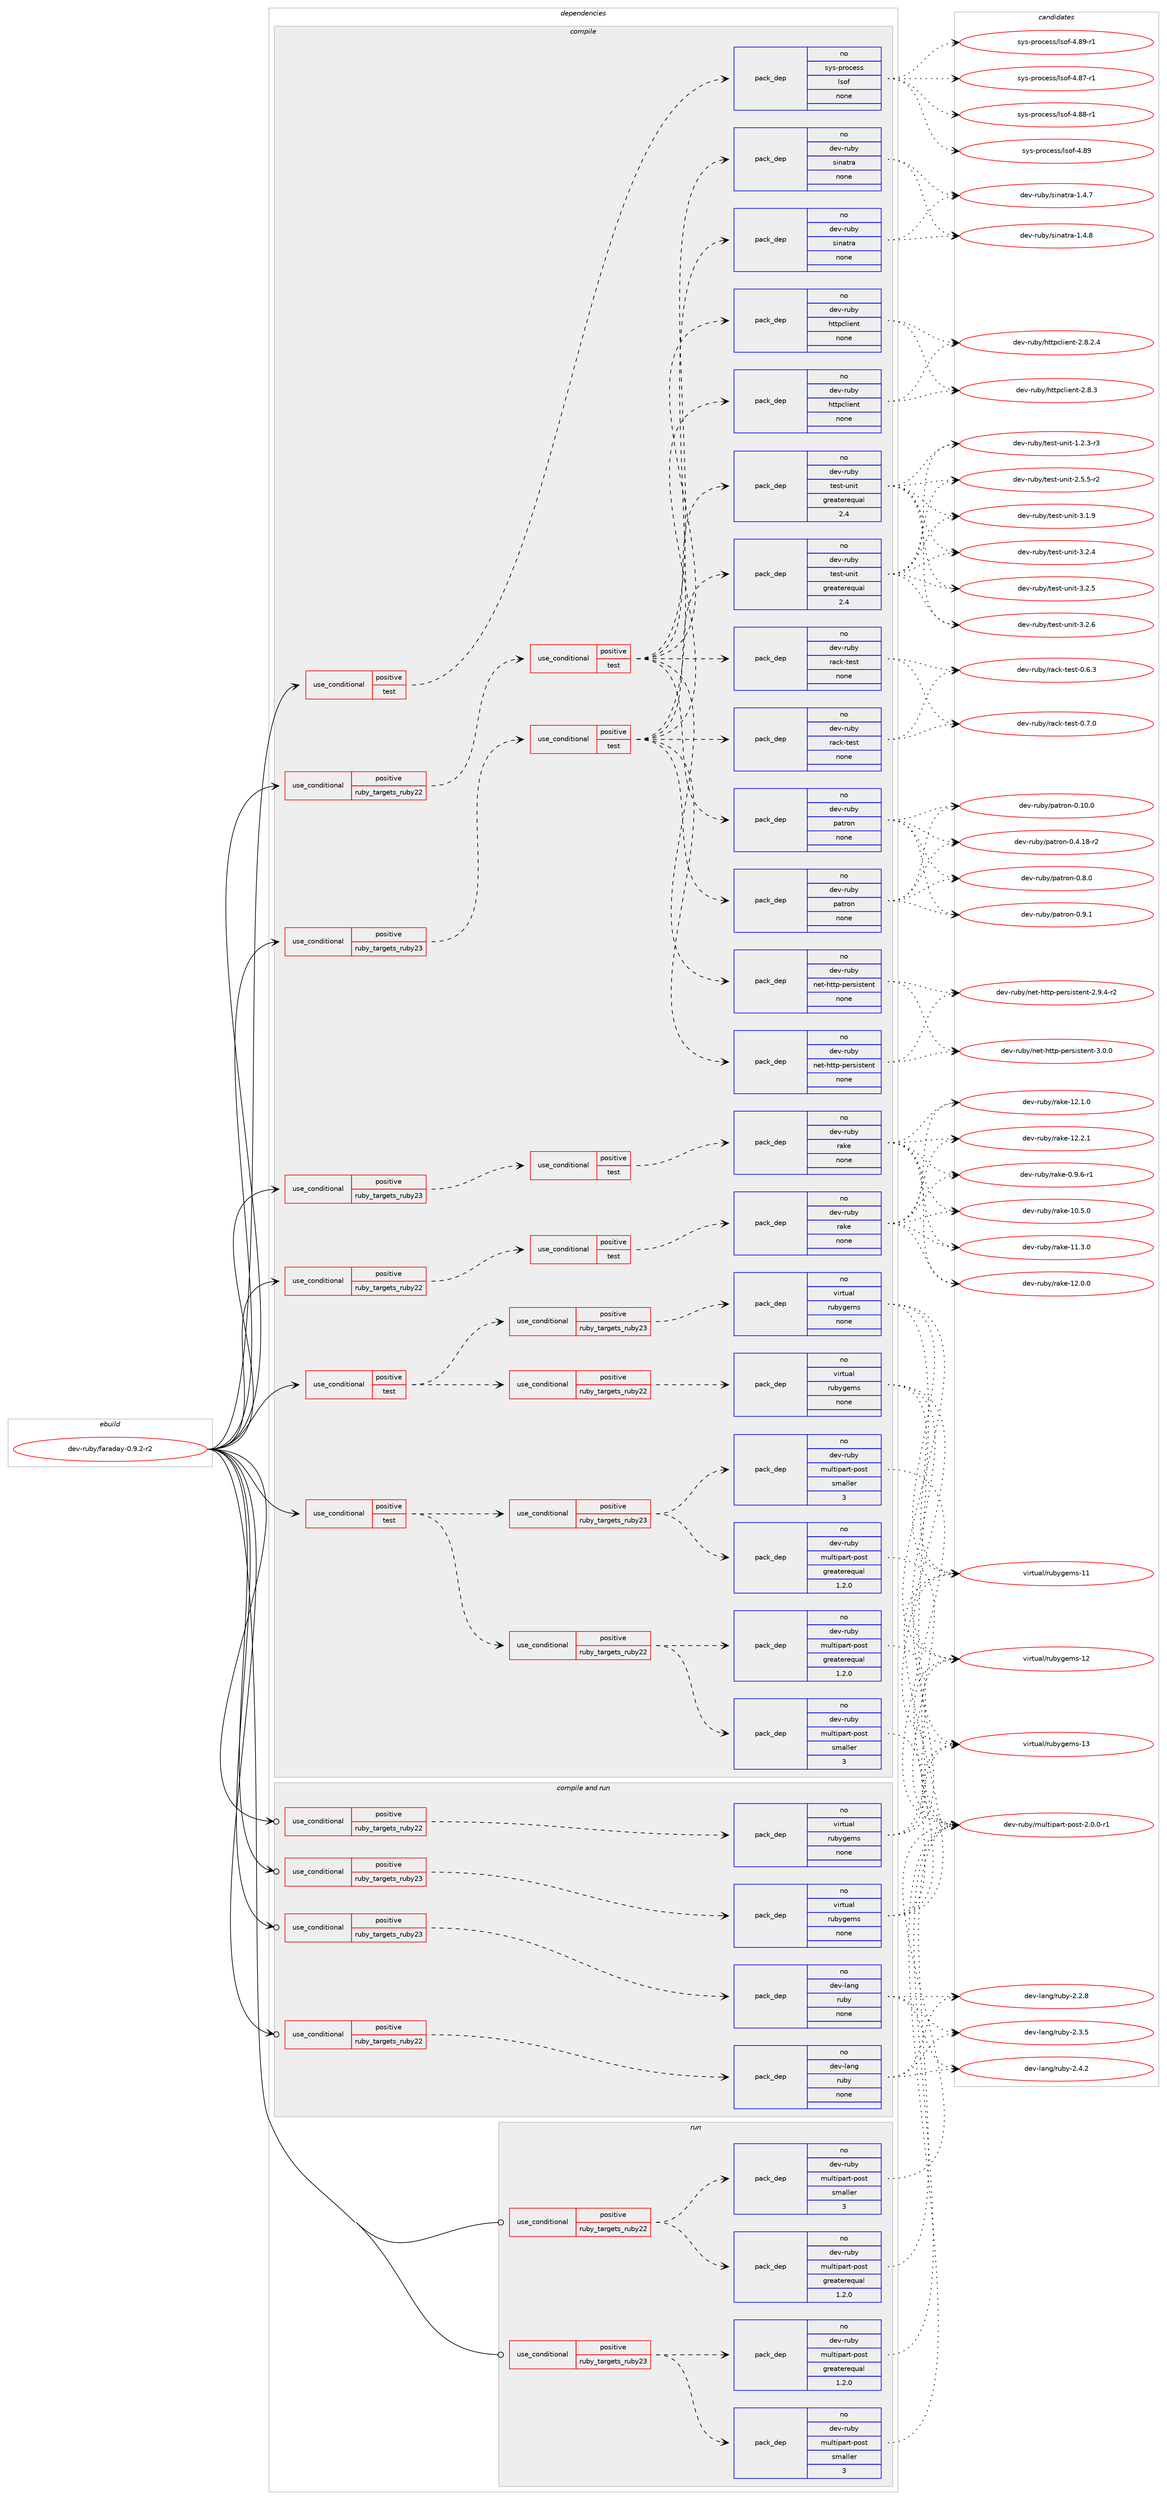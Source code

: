 digraph prolog {

# *************
# Graph options
# *************

newrank=true;
concentrate=true;
compound=true;
graph [rankdir=LR,fontname=Helvetica,fontsize=10,ranksep=1.5];#, ranksep=2.5, nodesep=0.2];
edge  [arrowhead=vee];
node  [fontname=Helvetica,fontsize=10];

# **********
# The ebuild
# **********

subgraph cluster_leftcol {
color=gray;
rank=same;
label=<<i>ebuild</i>>;
id [label="dev-ruby/faraday-0.9.2-r2", color=red, width=4, href="../dev-ruby/faraday-0.9.2-r2.svg"];
}

# ****************
# The dependencies
# ****************

subgraph cluster_midcol {
color=gray;
label=<<i>dependencies</i>>;
subgraph cluster_compile {
fillcolor="#eeeeee";
style=filled;
label=<<i>compile</i>>;
subgraph cond56776 {
dependency238145 [label=<<TABLE BORDER="0" CELLBORDER="1" CELLSPACING="0" CELLPADDING="4"><TR><TD ROWSPAN="3" CELLPADDING="10">use_conditional</TD></TR><TR><TD>positive</TD></TR><TR><TD>ruby_targets_ruby22</TD></TR></TABLE>>, shape=none, color=red];
subgraph cond56777 {
dependency238146 [label=<<TABLE BORDER="0" CELLBORDER="1" CELLSPACING="0" CELLPADDING="4"><TR><TD ROWSPAN="3" CELLPADDING="10">use_conditional</TD></TR><TR><TD>positive</TD></TR><TR><TD>test</TD></TR></TABLE>>, shape=none, color=red];
subgraph pack177292 {
dependency238147 [label=<<TABLE BORDER="0" CELLBORDER="1" CELLSPACING="0" CELLPADDING="4" WIDTH="220"><TR><TD ROWSPAN="6" CELLPADDING="30">pack_dep</TD></TR><TR><TD WIDTH="110">no</TD></TR><TR><TD>dev-ruby</TD></TR><TR><TD>rake</TD></TR><TR><TD>none</TD></TR><TR><TD></TD></TR></TABLE>>, shape=none, color=blue];
}
dependency238146:e -> dependency238147:w [weight=20,style="dashed",arrowhead="vee"];
}
dependency238145:e -> dependency238146:w [weight=20,style="dashed",arrowhead="vee"];
}
id:e -> dependency238145:w [weight=20,style="solid",arrowhead="vee"];
subgraph cond56778 {
dependency238148 [label=<<TABLE BORDER="0" CELLBORDER="1" CELLSPACING="0" CELLPADDING="4"><TR><TD ROWSPAN="3" CELLPADDING="10">use_conditional</TD></TR><TR><TD>positive</TD></TR><TR><TD>ruby_targets_ruby22</TD></TR></TABLE>>, shape=none, color=red];
subgraph cond56779 {
dependency238149 [label=<<TABLE BORDER="0" CELLBORDER="1" CELLSPACING="0" CELLPADDING="4"><TR><TD ROWSPAN="3" CELLPADDING="10">use_conditional</TD></TR><TR><TD>positive</TD></TR><TR><TD>test</TD></TR></TABLE>>, shape=none, color=red];
subgraph pack177293 {
dependency238150 [label=<<TABLE BORDER="0" CELLBORDER="1" CELLSPACING="0" CELLPADDING="4" WIDTH="220"><TR><TD ROWSPAN="6" CELLPADDING="30">pack_dep</TD></TR><TR><TD WIDTH="110">no</TD></TR><TR><TD>dev-ruby</TD></TR><TR><TD>test-unit</TD></TR><TR><TD>greaterequal</TD></TR><TR><TD>2.4</TD></TR></TABLE>>, shape=none, color=blue];
}
dependency238149:e -> dependency238150:w [weight=20,style="dashed",arrowhead="vee"];
subgraph pack177294 {
dependency238151 [label=<<TABLE BORDER="0" CELLBORDER="1" CELLSPACING="0" CELLPADDING="4" WIDTH="220"><TR><TD ROWSPAN="6" CELLPADDING="30">pack_dep</TD></TR><TR><TD WIDTH="110">no</TD></TR><TR><TD>dev-ruby</TD></TR><TR><TD>httpclient</TD></TR><TR><TD>none</TD></TR><TR><TD></TD></TR></TABLE>>, shape=none, color=blue];
}
dependency238149:e -> dependency238151:w [weight=20,style="dashed",arrowhead="vee"];
subgraph pack177295 {
dependency238152 [label=<<TABLE BORDER="0" CELLBORDER="1" CELLSPACING="0" CELLPADDING="4" WIDTH="220"><TR><TD ROWSPAN="6" CELLPADDING="30">pack_dep</TD></TR><TR><TD WIDTH="110">no</TD></TR><TR><TD>dev-ruby</TD></TR><TR><TD>rack-test</TD></TR><TR><TD>none</TD></TR><TR><TD></TD></TR></TABLE>>, shape=none, color=blue];
}
dependency238149:e -> dependency238152:w [weight=20,style="dashed",arrowhead="vee"];
subgraph pack177296 {
dependency238153 [label=<<TABLE BORDER="0" CELLBORDER="1" CELLSPACING="0" CELLPADDING="4" WIDTH="220"><TR><TD ROWSPAN="6" CELLPADDING="30">pack_dep</TD></TR><TR><TD WIDTH="110">no</TD></TR><TR><TD>dev-ruby</TD></TR><TR><TD>sinatra</TD></TR><TR><TD>none</TD></TR><TR><TD></TD></TR></TABLE>>, shape=none, color=blue];
}
dependency238149:e -> dependency238153:w [weight=20,style="dashed",arrowhead="vee"];
subgraph pack177297 {
dependency238154 [label=<<TABLE BORDER="0" CELLBORDER="1" CELLSPACING="0" CELLPADDING="4" WIDTH="220"><TR><TD ROWSPAN="6" CELLPADDING="30">pack_dep</TD></TR><TR><TD WIDTH="110">no</TD></TR><TR><TD>dev-ruby</TD></TR><TR><TD>net-http-persistent</TD></TR><TR><TD>none</TD></TR><TR><TD></TD></TR></TABLE>>, shape=none, color=blue];
}
dependency238149:e -> dependency238154:w [weight=20,style="dashed",arrowhead="vee"];
subgraph pack177298 {
dependency238155 [label=<<TABLE BORDER="0" CELLBORDER="1" CELLSPACING="0" CELLPADDING="4" WIDTH="220"><TR><TD ROWSPAN="6" CELLPADDING="30">pack_dep</TD></TR><TR><TD WIDTH="110">no</TD></TR><TR><TD>dev-ruby</TD></TR><TR><TD>patron</TD></TR><TR><TD>none</TD></TR><TR><TD></TD></TR></TABLE>>, shape=none, color=blue];
}
dependency238149:e -> dependency238155:w [weight=20,style="dashed",arrowhead="vee"];
}
dependency238148:e -> dependency238149:w [weight=20,style="dashed",arrowhead="vee"];
}
id:e -> dependency238148:w [weight=20,style="solid",arrowhead="vee"];
subgraph cond56780 {
dependency238156 [label=<<TABLE BORDER="0" CELLBORDER="1" CELLSPACING="0" CELLPADDING="4"><TR><TD ROWSPAN="3" CELLPADDING="10">use_conditional</TD></TR><TR><TD>positive</TD></TR><TR><TD>ruby_targets_ruby23</TD></TR></TABLE>>, shape=none, color=red];
subgraph cond56781 {
dependency238157 [label=<<TABLE BORDER="0" CELLBORDER="1" CELLSPACING="0" CELLPADDING="4"><TR><TD ROWSPAN="3" CELLPADDING="10">use_conditional</TD></TR><TR><TD>positive</TD></TR><TR><TD>test</TD></TR></TABLE>>, shape=none, color=red];
subgraph pack177299 {
dependency238158 [label=<<TABLE BORDER="0" CELLBORDER="1" CELLSPACING="0" CELLPADDING="4" WIDTH="220"><TR><TD ROWSPAN="6" CELLPADDING="30">pack_dep</TD></TR><TR><TD WIDTH="110">no</TD></TR><TR><TD>dev-ruby</TD></TR><TR><TD>rake</TD></TR><TR><TD>none</TD></TR><TR><TD></TD></TR></TABLE>>, shape=none, color=blue];
}
dependency238157:e -> dependency238158:w [weight=20,style="dashed",arrowhead="vee"];
}
dependency238156:e -> dependency238157:w [weight=20,style="dashed",arrowhead="vee"];
}
id:e -> dependency238156:w [weight=20,style="solid",arrowhead="vee"];
subgraph cond56782 {
dependency238159 [label=<<TABLE BORDER="0" CELLBORDER="1" CELLSPACING="0" CELLPADDING="4"><TR><TD ROWSPAN="3" CELLPADDING="10">use_conditional</TD></TR><TR><TD>positive</TD></TR><TR><TD>ruby_targets_ruby23</TD></TR></TABLE>>, shape=none, color=red];
subgraph cond56783 {
dependency238160 [label=<<TABLE BORDER="0" CELLBORDER="1" CELLSPACING="0" CELLPADDING="4"><TR><TD ROWSPAN="3" CELLPADDING="10">use_conditional</TD></TR><TR><TD>positive</TD></TR><TR><TD>test</TD></TR></TABLE>>, shape=none, color=red];
subgraph pack177300 {
dependency238161 [label=<<TABLE BORDER="0" CELLBORDER="1" CELLSPACING="0" CELLPADDING="4" WIDTH="220"><TR><TD ROWSPAN="6" CELLPADDING="30">pack_dep</TD></TR><TR><TD WIDTH="110">no</TD></TR><TR><TD>dev-ruby</TD></TR><TR><TD>test-unit</TD></TR><TR><TD>greaterequal</TD></TR><TR><TD>2.4</TD></TR></TABLE>>, shape=none, color=blue];
}
dependency238160:e -> dependency238161:w [weight=20,style="dashed",arrowhead="vee"];
subgraph pack177301 {
dependency238162 [label=<<TABLE BORDER="0" CELLBORDER="1" CELLSPACING="0" CELLPADDING="4" WIDTH="220"><TR><TD ROWSPAN="6" CELLPADDING="30">pack_dep</TD></TR><TR><TD WIDTH="110">no</TD></TR><TR><TD>dev-ruby</TD></TR><TR><TD>httpclient</TD></TR><TR><TD>none</TD></TR><TR><TD></TD></TR></TABLE>>, shape=none, color=blue];
}
dependency238160:e -> dependency238162:w [weight=20,style="dashed",arrowhead="vee"];
subgraph pack177302 {
dependency238163 [label=<<TABLE BORDER="0" CELLBORDER="1" CELLSPACING="0" CELLPADDING="4" WIDTH="220"><TR><TD ROWSPAN="6" CELLPADDING="30">pack_dep</TD></TR><TR><TD WIDTH="110">no</TD></TR><TR><TD>dev-ruby</TD></TR><TR><TD>rack-test</TD></TR><TR><TD>none</TD></TR><TR><TD></TD></TR></TABLE>>, shape=none, color=blue];
}
dependency238160:e -> dependency238163:w [weight=20,style="dashed",arrowhead="vee"];
subgraph pack177303 {
dependency238164 [label=<<TABLE BORDER="0" CELLBORDER="1" CELLSPACING="0" CELLPADDING="4" WIDTH="220"><TR><TD ROWSPAN="6" CELLPADDING="30">pack_dep</TD></TR><TR><TD WIDTH="110">no</TD></TR><TR><TD>dev-ruby</TD></TR><TR><TD>sinatra</TD></TR><TR><TD>none</TD></TR><TR><TD></TD></TR></TABLE>>, shape=none, color=blue];
}
dependency238160:e -> dependency238164:w [weight=20,style="dashed",arrowhead="vee"];
subgraph pack177304 {
dependency238165 [label=<<TABLE BORDER="0" CELLBORDER="1" CELLSPACING="0" CELLPADDING="4" WIDTH="220"><TR><TD ROWSPAN="6" CELLPADDING="30">pack_dep</TD></TR><TR><TD WIDTH="110">no</TD></TR><TR><TD>dev-ruby</TD></TR><TR><TD>net-http-persistent</TD></TR><TR><TD>none</TD></TR><TR><TD></TD></TR></TABLE>>, shape=none, color=blue];
}
dependency238160:e -> dependency238165:w [weight=20,style="dashed",arrowhead="vee"];
subgraph pack177305 {
dependency238166 [label=<<TABLE BORDER="0" CELLBORDER="1" CELLSPACING="0" CELLPADDING="4" WIDTH="220"><TR><TD ROWSPAN="6" CELLPADDING="30">pack_dep</TD></TR><TR><TD WIDTH="110">no</TD></TR><TR><TD>dev-ruby</TD></TR><TR><TD>patron</TD></TR><TR><TD>none</TD></TR><TR><TD></TD></TR></TABLE>>, shape=none, color=blue];
}
dependency238160:e -> dependency238166:w [weight=20,style="dashed",arrowhead="vee"];
}
dependency238159:e -> dependency238160:w [weight=20,style="dashed",arrowhead="vee"];
}
id:e -> dependency238159:w [weight=20,style="solid",arrowhead="vee"];
subgraph cond56784 {
dependency238167 [label=<<TABLE BORDER="0" CELLBORDER="1" CELLSPACING="0" CELLPADDING="4"><TR><TD ROWSPAN="3" CELLPADDING="10">use_conditional</TD></TR><TR><TD>positive</TD></TR><TR><TD>test</TD></TR></TABLE>>, shape=none, color=red];
subgraph cond56785 {
dependency238168 [label=<<TABLE BORDER="0" CELLBORDER="1" CELLSPACING="0" CELLPADDING="4"><TR><TD ROWSPAN="3" CELLPADDING="10">use_conditional</TD></TR><TR><TD>positive</TD></TR><TR><TD>ruby_targets_ruby22</TD></TR></TABLE>>, shape=none, color=red];
subgraph pack177306 {
dependency238169 [label=<<TABLE BORDER="0" CELLBORDER="1" CELLSPACING="0" CELLPADDING="4" WIDTH="220"><TR><TD ROWSPAN="6" CELLPADDING="30">pack_dep</TD></TR><TR><TD WIDTH="110">no</TD></TR><TR><TD>dev-ruby</TD></TR><TR><TD>multipart-post</TD></TR><TR><TD>greaterequal</TD></TR><TR><TD>1.2.0</TD></TR></TABLE>>, shape=none, color=blue];
}
dependency238168:e -> dependency238169:w [weight=20,style="dashed",arrowhead="vee"];
subgraph pack177307 {
dependency238170 [label=<<TABLE BORDER="0" CELLBORDER="1" CELLSPACING="0" CELLPADDING="4" WIDTH="220"><TR><TD ROWSPAN="6" CELLPADDING="30">pack_dep</TD></TR><TR><TD WIDTH="110">no</TD></TR><TR><TD>dev-ruby</TD></TR><TR><TD>multipart-post</TD></TR><TR><TD>smaller</TD></TR><TR><TD>3</TD></TR></TABLE>>, shape=none, color=blue];
}
dependency238168:e -> dependency238170:w [weight=20,style="dashed",arrowhead="vee"];
}
dependency238167:e -> dependency238168:w [weight=20,style="dashed",arrowhead="vee"];
subgraph cond56786 {
dependency238171 [label=<<TABLE BORDER="0" CELLBORDER="1" CELLSPACING="0" CELLPADDING="4"><TR><TD ROWSPAN="3" CELLPADDING="10">use_conditional</TD></TR><TR><TD>positive</TD></TR><TR><TD>ruby_targets_ruby23</TD></TR></TABLE>>, shape=none, color=red];
subgraph pack177308 {
dependency238172 [label=<<TABLE BORDER="0" CELLBORDER="1" CELLSPACING="0" CELLPADDING="4" WIDTH="220"><TR><TD ROWSPAN="6" CELLPADDING="30">pack_dep</TD></TR><TR><TD WIDTH="110">no</TD></TR><TR><TD>dev-ruby</TD></TR><TR><TD>multipart-post</TD></TR><TR><TD>greaterequal</TD></TR><TR><TD>1.2.0</TD></TR></TABLE>>, shape=none, color=blue];
}
dependency238171:e -> dependency238172:w [weight=20,style="dashed",arrowhead="vee"];
subgraph pack177309 {
dependency238173 [label=<<TABLE BORDER="0" CELLBORDER="1" CELLSPACING="0" CELLPADDING="4" WIDTH="220"><TR><TD ROWSPAN="6" CELLPADDING="30">pack_dep</TD></TR><TR><TD WIDTH="110">no</TD></TR><TR><TD>dev-ruby</TD></TR><TR><TD>multipart-post</TD></TR><TR><TD>smaller</TD></TR><TR><TD>3</TD></TR></TABLE>>, shape=none, color=blue];
}
dependency238171:e -> dependency238173:w [weight=20,style="dashed",arrowhead="vee"];
}
dependency238167:e -> dependency238171:w [weight=20,style="dashed",arrowhead="vee"];
}
id:e -> dependency238167:w [weight=20,style="solid",arrowhead="vee"];
subgraph cond56787 {
dependency238174 [label=<<TABLE BORDER="0" CELLBORDER="1" CELLSPACING="0" CELLPADDING="4"><TR><TD ROWSPAN="3" CELLPADDING="10">use_conditional</TD></TR><TR><TD>positive</TD></TR><TR><TD>test</TD></TR></TABLE>>, shape=none, color=red];
subgraph cond56788 {
dependency238175 [label=<<TABLE BORDER="0" CELLBORDER="1" CELLSPACING="0" CELLPADDING="4"><TR><TD ROWSPAN="3" CELLPADDING="10">use_conditional</TD></TR><TR><TD>positive</TD></TR><TR><TD>ruby_targets_ruby22</TD></TR></TABLE>>, shape=none, color=red];
subgraph pack177310 {
dependency238176 [label=<<TABLE BORDER="0" CELLBORDER="1" CELLSPACING="0" CELLPADDING="4" WIDTH="220"><TR><TD ROWSPAN="6" CELLPADDING="30">pack_dep</TD></TR><TR><TD WIDTH="110">no</TD></TR><TR><TD>virtual</TD></TR><TR><TD>rubygems</TD></TR><TR><TD>none</TD></TR><TR><TD></TD></TR></TABLE>>, shape=none, color=blue];
}
dependency238175:e -> dependency238176:w [weight=20,style="dashed",arrowhead="vee"];
}
dependency238174:e -> dependency238175:w [weight=20,style="dashed",arrowhead="vee"];
subgraph cond56789 {
dependency238177 [label=<<TABLE BORDER="0" CELLBORDER="1" CELLSPACING="0" CELLPADDING="4"><TR><TD ROWSPAN="3" CELLPADDING="10">use_conditional</TD></TR><TR><TD>positive</TD></TR><TR><TD>ruby_targets_ruby23</TD></TR></TABLE>>, shape=none, color=red];
subgraph pack177311 {
dependency238178 [label=<<TABLE BORDER="0" CELLBORDER="1" CELLSPACING="0" CELLPADDING="4" WIDTH="220"><TR><TD ROWSPAN="6" CELLPADDING="30">pack_dep</TD></TR><TR><TD WIDTH="110">no</TD></TR><TR><TD>virtual</TD></TR><TR><TD>rubygems</TD></TR><TR><TD>none</TD></TR><TR><TD></TD></TR></TABLE>>, shape=none, color=blue];
}
dependency238177:e -> dependency238178:w [weight=20,style="dashed",arrowhead="vee"];
}
dependency238174:e -> dependency238177:w [weight=20,style="dashed",arrowhead="vee"];
}
id:e -> dependency238174:w [weight=20,style="solid",arrowhead="vee"];
subgraph cond56790 {
dependency238179 [label=<<TABLE BORDER="0" CELLBORDER="1" CELLSPACING="0" CELLPADDING="4"><TR><TD ROWSPAN="3" CELLPADDING="10">use_conditional</TD></TR><TR><TD>positive</TD></TR><TR><TD>test</TD></TR></TABLE>>, shape=none, color=red];
subgraph pack177312 {
dependency238180 [label=<<TABLE BORDER="0" CELLBORDER="1" CELLSPACING="0" CELLPADDING="4" WIDTH="220"><TR><TD ROWSPAN="6" CELLPADDING="30">pack_dep</TD></TR><TR><TD WIDTH="110">no</TD></TR><TR><TD>sys-process</TD></TR><TR><TD>lsof</TD></TR><TR><TD>none</TD></TR><TR><TD></TD></TR></TABLE>>, shape=none, color=blue];
}
dependency238179:e -> dependency238180:w [weight=20,style="dashed",arrowhead="vee"];
}
id:e -> dependency238179:w [weight=20,style="solid",arrowhead="vee"];
}
subgraph cluster_compileandrun {
fillcolor="#eeeeee";
style=filled;
label=<<i>compile and run</i>>;
subgraph cond56791 {
dependency238181 [label=<<TABLE BORDER="0" CELLBORDER="1" CELLSPACING="0" CELLPADDING="4"><TR><TD ROWSPAN="3" CELLPADDING="10">use_conditional</TD></TR><TR><TD>positive</TD></TR><TR><TD>ruby_targets_ruby22</TD></TR></TABLE>>, shape=none, color=red];
subgraph pack177313 {
dependency238182 [label=<<TABLE BORDER="0" CELLBORDER="1" CELLSPACING="0" CELLPADDING="4" WIDTH="220"><TR><TD ROWSPAN="6" CELLPADDING="30">pack_dep</TD></TR><TR><TD WIDTH="110">no</TD></TR><TR><TD>dev-lang</TD></TR><TR><TD>ruby</TD></TR><TR><TD>none</TD></TR><TR><TD></TD></TR></TABLE>>, shape=none, color=blue];
}
dependency238181:e -> dependency238182:w [weight=20,style="dashed",arrowhead="vee"];
}
id:e -> dependency238181:w [weight=20,style="solid",arrowhead="odotvee"];
subgraph cond56792 {
dependency238183 [label=<<TABLE BORDER="0" CELLBORDER="1" CELLSPACING="0" CELLPADDING="4"><TR><TD ROWSPAN="3" CELLPADDING="10">use_conditional</TD></TR><TR><TD>positive</TD></TR><TR><TD>ruby_targets_ruby22</TD></TR></TABLE>>, shape=none, color=red];
subgraph pack177314 {
dependency238184 [label=<<TABLE BORDER="0" CELLBORDER="1" CELLSPACING="0" CELLPADDING="4" WIDTH="220"><TR><TD ROWSPAN="6" CELLPADDING="30">pack_dep</TD></TR><TR><TD WIDTH="110">no</TD></TR><TR><TD>virtual</TD></TR><TR><TD>rubygems</TD></TR><TR><TD>none</TD></TR><TR><TD></TD></TR></TABLE>>, shape=none, color=blue];
}
dependency238183:e -> dependency238184:w [weight=20,style="dashed",arrowhead="vee"];
}
id:e -> dependency238183:w [weight=20,style="solid",arrowhead="odotvee"];
subgraph cond56793 {
dependency238185 [label=<<TABLE BORDER="0" CELLBORDER="1" CELLSPACING="0" CELLPADDING="4"><TR><TD ROWSPAN="3" CELLPADDING="10">use_conditional</TD></TR><TR><TD>positive</TD></TR><TR><TD>ruby_targets_ruby23</TD></TR></TABLE>>, shape=none, color=red];
subgraph pack177315 {
dependency238186 [label=<<TABLE BORDER="0" CELLBORDER="1" CELLSPACING="0" CELLPADDING="4" WIDTH="220"><TR><TD ROWSPAN="6" CELLPADDING="30">pack_dep</TD></TR><TR><TD WIDTH="110">no</TD></TR><TR><TD>dev-lang</TD></TR><TR><TD>ruby</TD></TR><TR><TD>none</TD></TR><TR><TD></TD></TR></TABLE>>, shape=none, color=blue];
}
dependency238185:e -> dependency238186:w [weight=20,style="dashed",arrowhead="vee"];
}
id:e -> dependency238185:w [weight=20,style="solid",arrowhead="odotvee"];
subgraph cond56794 {
dependency238187 [label=<<TABLE BORDER="0" CELLBORDER="1" CELLSPACING="0" CELLPADDING="4"><TR><TD ROWSPAN="3" CELLPADDING="10">use_conditional</TD></TR><TR><TD>positive</TD></TR><TR><TD>ruby_targets_ruby23</TD></TR></TABLE>>, shape=none, color=red];
subgraph pack177316 {
dependency238188 [label=<<TABLE BORDER="0" CELLBORDER="1" CELLSPACING="0" CELLPADDING="4" WIDTH="220"><TR><TD ROWSPAN="6" CELLPADDING="30">pack_dep</TD></TR><TR><TD WIDTH="110">no</TD></TR><TR><TD>virtual</TD></TR><TR><TD>rubygems</TD></TR><TR><TD>none</TD></TR><TR><TD></TD></TR></TABLE>>, shape=none, color=blue];
}
dependency238187:e -> dependency238188:w [weight=20,style="dashed",arrowhead="vee"];
}
id:e -> dependency238187:w [weight=20,style="solid",arrowhead="odotvee"];
}
subgraph cluster_run {
fillcolor="#eeeeee";
style=filled;
label=<<i>run</i>>;
subgraph cond56795 {
dependency238189 [label=<<TABLE BORDER="0" CELLBORDER="1" CELLSPACING="0" CELLPADDING="4"><TR><TD ROWSPAN="3" CELLPADDING="10">use_conditional</TD></TR><TR><TD>positive</TD></TR><TR><TD>ruby_targets_ruby22</TD></TR></TABLE>>, shape=none, color=red];
subgraph pack177317 {
dependency238190 [label=<<TABLE BORDER="0" CELLBORDER="1" CELLSPACING="0" CELLPADDING="4" WIDTH="220"><TR><TD ROWSPAN="6" CELLPADDING="30">pack_dep</TD></TR><TR><TD WIDTH="110">no</TD></TR><TR><TD>dev-ruby</TD></TR><TR><TD>multipart-post</TD></TR><TR><TD>greaterequal</TD></TR><TR><TD>1.2.0</TD></TR></TABLE>>, shape=none, color=blue];
}
dependency238189:e -> dependency238190:w [weight=20,style="dashed",arrowhead="vee"];
subgraph pack177318 {
dependency238191 [label=<<TABLE BORDER="0" CELLBORDER="1" CELLSPACING="0" CELLPADDING="4" WIDTH="220"><TR><TD ROWSPAN="6" CELLPADDING="30">pack_dep</TD></TR><TR><TD WIDTH="110">no</TD></TR><TR><TD>dev-ruby</TD></TR><TR><TD>multipart-post</TD></TR><TR><TD>smaller</TD></TR><TR><TD>3</TD></TR></TABLE>>, shape=none, color=blue];
}
dependency238189:e -> dependency238191:w [weight=20,style="dashed",arrowhead="vee"];
}
id:e -> dependency238189:w [weight=20,style="solid",arrowhead="odot"];
subgraph cond56796 {
dependency238192 [label=<<TABLE BORDER="0" CELLBORDER="1" CELLSPACING="0" CELLPADDING="4"><TR><TD ROWSPAN="3" CELLPADDING="10">use_conditional</TD></TR><TR><TD>positive</TD></TR><TR><TD>ruby_targets_ruby23</TD></TR></TABLE>>, shape=none, color=red];
subgraph pack177319 {
dependency238193 [label=<<TABLE BORDER="0" CELLBORDER="1" CELLSPACING="0" CELLPADDING="4" WIDTH="220"><TR><TD ROWSPAN="6" CELLPADDING="30">pack_dep</TD></TR><TR><TD WIDTH="110">no</TD></TR><TR><TD>dev-ruby</TD></TR><TR><TD>multipart-post</TD></TR><TR><TD>greaterequal</TD></TR><TR><TD>1.2.0</TD></TR></TABLE>>, shape=none, color=blue];
}
dependency238192:e -> dependency238193:w [weight=20,style="dashed",arrowhead="vee"];
subgraph pack177320 {
dependency238194 [label=<<TABLE BORDER="0" CELLBORDER="1" CELLSPACING="0" CELLPADDING="4" WIDTH="220"><TR><TD ROWSPAN="6" CELLPADDING="30">pack_dep</TD></TR><TR><TD WIDTH="110">no</TD></TR><TR><TD>dev-ruby</TD></TR><TR><TD>multipart-post</TD></TR><TR><TD>smaller</TD></TR><TR><TD>3</TD></TR></TABLE>>, shape=none, color=blue];
}
dependency238192:e -> dependency238194:w [weight=20,style="dashed",arrowhead="vee"];
}
id:e -> dependency238192:w [weight=20,style="solid",arrowhead="odot"];
}
}

# **************
# The candidates
# **************

subgraph cluster_choices {
rank=same;
color=gray;
label=<<i>candidates</i>>;

subgraph choice177292 {
color=black;
nodesep=1;
choice100101118451141179812147114971071014548465746544511449 [label="dev-ruby/rake-0.9.6-r1", color=red, width=4,href="../dev-ruby/rake-0.9.6-r1.svg"];
choice1001011184511411798121471149710710145494846534648 [label="dev-ruby/rake-10.5.0", color=red, width=4,href="../dev-ruby/rake-10.5.0.svg"];
choice1001011184511411798121471149710710145494946514648 [label="dev-ruby/rake-11.3.0", color=red, width=4,href="../dev-ruby/rake-11.3.0.svg"];
choice1001011184511411798121471149710710145495046484648 [label="dev-ruby/rake-12.0.0", color=red, width=4,href="../dev-ruby/rake-12.0.0.svg"];
choice1001011184511411798121471149710710145495046494648 [label="dev-ruby/rake-12.1.0", color=red, width=4,href="../dev-ruby/rake-12.1.0.svg"];
choice1001011184511411798121471149710710145495046504649 [label="dev-ruby/rake-12.2.1", color=red, width=4,href="../dev-ruby/rake-12.2.1.svg"];
dependency238147:e -> choice100101118451141179812147114971071014548465746544511449:w [style=dotted,weight="100"];
dependency238147:e -> choice1001011184511411798121471149710710145494846534648:w [style=dotted,weight="100"];
dependency238147:e -> choice1001011184511411798121471149710710145494946514648:w [style=dotted,weight="100"];
dependency238147:e -> choice1001011184511411798121471149710710145495046484648:w [style=dotted,weight="100"];
dependency238147:e -> choice1001011184511411798121471149710710145495046494648:w [style=dotted,weight="100"];
dependency238147:e -> choice1001011184511411798121471149710710145495046504649:w [style=dotted,weight="100"];
}
subgraph choice177293 {
color=black;
nodesep=1;
choice100101118451141179812147116101115116451171101051164549465046514511451 [label="dev-ruby/test-unit-1.2.3-r3", color=red, width=4,href="../dev-ruby/test-unit-1.2.3-r3.svg"];
choice100101118451141179812147116101115116451171101051164550465346534511450 [label="dev-ruby/test-unit-2.5.5-r2", color=red, width=4,href="../dev-ruby/test-unit-2.5.5-r2.svg"];
choice10010111845114117981214711610111511645117110105116455146494657 [label="dev-ruby/test-unit-3.1.9", color=red, width=4,href="../dev-ruby/test-unit-3.1.9.svg"];
choice10010111845114117981214711610111511645117110105116455146504652 [label="dev-ruby/test-unit-3.2.4", color=red, width=4,href="../dev-ruby/test-unit-3.2.4.svg"];
choice10010111845114117981214711610111511645117110105116455146504653 [label="dev-ruby/test-unit-3.2.5", color=red, width=4,href="../dev-ruby/test-unit-3.2.5.svg"];
choice10010111845114117981214711610111511645117110105116455146504654 [label="dev-ruby/test-unit-3.2.6", color=red, width=4,href="../dev-ruby/test-unit-3.2.6.svg"];
dependency238150:e -> choice100101118451141179812147116101115116451171101051164549465046514511451:w [style=dotted,weight="100"];
dependency238150:e -> choice100101118451141179812147116101115116451171101051164550465346534511450:w [style=dotted,weight="100"];
dependency238150:e -> choice10010111845114117981214711610111511645117110105116455146494657:w [style=dotted,weight="100"];
dependency238150:e -> choice10010111845114117981214711610111511645117110105116455146504652:w [style=dotted,weight="100"];
dependency238150:e -> choice10010111845114117981214711610111511645117110105116455146504653:w [style=dotted,weight="100"];
dependency238150:e -> choice10010111845114117981214711610111511645117110105116455146504654:w [style=dotted,weight="100"];
}
subgraph choice177294 {
color=black;
nodesep=1;
choice100101118451141179812147104116116112991081051011101164550465646504652 [label="dev-ruby/httpclient-2.8.2.4", color=red, width=4,href="../dev-ruby/httpclient-2.8.2.4.svg"];
choice10010111845114117981214710411611611299108105101110116455046564651 [label="dev-ruby/httpclient-2.8.3", color=red, width=4,href="../dev-ruby/httpclient-2.8.3.svg"];
dependency238151:e -> choice100101118451141179812147104116116112991081051011101164550465646504652:w [style=dotted,weight="100"];
dependency238151:e -> choice10010111845114117981214710411611611299108105101110116455046564651:w [style=dotted,weight="100"];
}
subgraph choice177295 {
color=black;
nodesep=1;
choice100101118451141179812147114979910745116101115116454846544651 [label="dev-ruby/rack-test-0.6.3", color=red, width=4,href="../dev-ruby/rack-test-0.6.3.svg"];
choice100101118451141179812147114979910745116101115116454846554648 [label="dev-ruby/rack-test-0.7.0", color=red, width=4,href="../dev-ruby/rack-test-0.7.0.svg"];
dependency238152:e -> choice100101118451141179812147114979910745116101115116454846544651:w [style=dotted,weight="100"];
dependency238152:e -> choice100101118451141179812147114979910745116101115116454846554648:w [style=dotted,weight="100"];
}
subgraph choice177296 {
color=black;
nodesep=1;
choice1001011184511411798121471151051109711611497454946524655 [label="dev-ruby/sinatra-1.4.7", color=red, width=4,href="../dev-ruby/sinatra-1.4.7.svg"];
choice1001011184511411798121471151051109711611497454946524656 [label="dev-ruby/sinatra-1.4.8", color=red, width=4,href="../dev-ruby/sinatra-1.4.8.svg"];
dependency238153:e -> choice1001011184511411798121471151051109711611497454946524655:w [style=dotted,weight="100"];
dependency238153:e -> choice1001011184511411798121471151051109711611497454946524656:w [style=dotted,weight="100"];
}
subgraph choice177297 {
color=black;
nodesep=1;
choice10010111845114117981214711010111645104116116112451121011141151051151161011101164550465746524511450 [label="dev-ruby/net-http-persistent-2.9.4-r2", color=red, width=4,href="../dev-ruby/net-http-persistent-2.9.4-r2.svg"];
choice1001011184511411798121471101011164510411611611245112101114115105115116101110116455146484648 [label="dev-ruby/net-http-persistent-3.0.0", color=red, width=4,href="../dev-ruby/net-http-persistent-3.0.0.svg"];
dependency238154:e -> choice10010111845114117981214711010111645104116116112451121011141151051151161011101164550465746524511450:w [style=dotted,weight="100"];
dependency238154:e -> choice1001011184511411798121471101011164510411611611245112101114115105115116101110116455146484648:w [style=dotted,weight="100"];
}
subgraph choice177298 {
color=black;
nodesep=1;
choice1001011184511411798121471129711611411111045484649484648 [label="dev-ruby/patron-0.10.0", color=red, width=4,href="../dev-ruby/patron-0.10.0.svg"];
choice10010111845114117981214711297116114111110454846524649564511450 [label="dev-ruby/patron-0.4.18-r2", color=red, width=4,href="../dev-ruby/patron-0.4.18-r2.svg"];
choice10010111845114117981214711297116114111110454846564648 [label="dev-ruby/patron-0.8.0", color=red, width=4,href="../dev-ruby/patron-0.8.0.svg"];
choice10010111845114117981214711297116114111110454846574649 [label="dev-ruby/patron-0.9.1", color=red, width=4,href="../dev-ruby/patron-0.9.1.svg"];
dependency238155:e -> choice1001011184511411798121471129711611411111045484649484648:w [style=dotted,weight="100"];
dependency238155:e -> choice10010111845114117981214711297116114111110454846524649564511450:w [style=dotted,weight="100"];
dependency238155:e -> choice10010111845114117981214711297116114111110454846564648:w [style=dotted,weight="100"];
dependency238155:e -> choice10010111845114117981214711297116114111110454846574649:w [style=dotted,weight="100"];
}
subgraph choice177299 {
color=black;
nodesep=1;
choice100101118451141179812147114971071014548465746544511449 [label="dev-ruby/rake-0.9.6-r1", color=red, width=4,href="../dev-ruby/rake-0.9.6-r1.svg"];
choice1001011184511411798121471149710710145494846534648 [label="dev-ruby/rake-10.5.0", color=red, width=4,href="../dev-ruby/rake-10.5.0.svg"];
choice1001011184511411798121471149710710145494946514648 [label="dev-ruby/rake-11.3.0", color=red, width=4,href="../dev-ruby/rake-11.3.0.svg"];
choice1001011184511411798121471149710710145495046484648 [label="dev-ruby/rake-12.0.0", color=red, width=4,href="../dev-ruby/rake-12.0.0.svg"];
choice1001011184511411798121471149710710145495046494648 [label="dev-ruby/rake-12.1.0", color=red, width=4,href="../dev-ruby/rake-12.1.0.svg"];
choice1001011184511411798121471149710710145495046504649 [label="dev-ruby/rake-12.2.1", color=red, width=4,href="../dev-ruby/rake-12.2.1.svg"];
dependency238158:e -> choice100101118451141179812147114971071014548465746544511449:w [style=dotted,weight="100"];
dependency238158:e -> choice1001011184511411798121471149710710145494846534648:w [style=dotted,weight="100"];
dependency238158:e -> choice1001011184511411798121471149710710145494946514648:w [style=dotted,weight="100"];
dependency238158:e -> choice1001011184511411798121471149710710145495046484648:w [style=dotted,weight="100"];
dependency238158:e -> choice1001011184511411798121471149710710145495046494648:w [style=dotted,weight="100"];
dependency238158:e -> choice1001011184511411798121471149710710145495046504649:w [style=dotted,weight="100"];
}
subgraph choice177300 {
color=black;
nodesep=1;
choice100101118451141179812147116101115116451171101051164549465046514511451 [label="dev-ruby/test-unit-1.2.3-r3", color=red, width=4,href="../dev-ruby/test-unit-1.2.3-r3.svg"];
choice100101118451141179812147116101115116451171101051164550465346534511450 [label="dev-ruby/test-unit-2.5.5-r2", color=red, width=4,href="../dev-ruby/test-unit-2.5.5-r2.svg"];
choice10010111845114117981214711610111511645117110105116455146494657 [label="dev-ruby/test-unit-3.1.9", color=red, width=4,href="../dev-ruby/test-unit-3.1.9.svg"];
choice10010111845114117981214711610111511645117110105116455146504652 [label="dev-ruby/test-unit-3.2.4", color=red, width=4,href="../dev-ruby/test-unit-3.2.4.svg"];
choice10010111845114117981214711610111511645117110105116455146504653 [label="dev-ruby/test-unit-3.2.5", color=red, width=4,href="../dev-ruby/test-unit-3.2.5.svg"];
choice10010111845114117981214711610111511645117110105116455146504654 [label="dev-ruby/test-unit-3.2.6", color=red, width=4,href="../dev-ruby/test-unit-3.2.6.svg"];
dependency238161:e -> choice100101118451141179812147116101115116451171101051164549465046514511451:w [style=dotted,weight="100"];
dependency238161:e -> choice100101118451141179812147116101115116451171101051164550465346534511450:w [style=dotted,weight="100"];
dependency238161:e -> choice10010111845114117981214711610111511645117110105116455146494657:w [style=dotted,weight="100"];
dependency238161:e -> choice10010111845114117981214711610111511645117110105116455146504652:w [style=dotted,weight="100"];
dependency238161:e -> choice10010111845114117981214711610111511645117110105116455146504653:w [style=dotted,weight="100"];
dependency238161:e -> choice10010111845114117981214711610111511645117110105116455146504654:w [style=dotted,weight="100"];
}
subgraph choice177301 {
color=black;
nodesep=1;
choice100101118451141179812147104116116112991081051011101164550465646504652 [label="dev-ruby/httpclient-2.8.2.4", color=red, width=4,href="../dev-ruby/httpclient-2.8.2.4.svg"];
choice10010111845114117981214710411611611299108105101110116455046564651 [label="dev-ruby/httpclient-2.8.3", color=red, width=4,href="../dev-ruby/httpclient-2.8.3.svg"];
dependency238162:e -> choice100101118451141179812147104116116112991081051011101164550465646504652:w [style=dotted,weight="100"];
dependency238162:e -> choice10010111845114117981214710411611611299108105101110116455046564651:w [style=dotted,weight="100"];
}
subgraph choice177302 {
color=black;
nodesep=1;
choice100101118451141179812147114979910745116101115116454846544651 [label="dev-ruby/rack-test-0.6.3", color=red, width=4,href="../dev-ruby/rack-test-0.6.3.svg"];
choice100101118451141179812147114979910745116101115116454846554648 [label="dev-ruby/rack-test-0.7.0", color=red, width=4,href="../dev-ruby/rack-test-0.7.0.svg"];
dependency238163:e -> choice100101118451141179812147114979910745116101115116454846544651:w [style=dotted,weight="100"];
dependency238163:e -> choice100101118451141179812147114979910745116101115116454846554648:w [style=dotted,weight="100"];
}
subgraph choice177303 {
color=black;
nodesep=1;
choice1001011184511411798121471151051109711611497454946524655 [label="dev-ruby/sinatra-1.4.7", color=red, width=4,href="../dev-ruby/sinatra-1.4.7.svg"];
choice1001011184511411798121471151051109711611497454946524656 [label="dev-ruby/sinatra-1.4.8", color=red, width=4,href="../dev-ruby/sinatra-1.4.8.svg"];
dependency238164:e -> choice1001011184511411798121471151051109711611497454946524655:w [style=dotted,weight="100"];
dependency238164:e -> choice1001011184511411798121471151051109711611497454946524656:w [style=dotted,weight="100"];
}
subgraph choice177304 {
color=black;
nodesep=1;
choice10010111845114117981214711010111645104116116112451121011141151051151161011101164550465746524511450 [label="dev-ruby/net-http-persistent-2.9.4-r2", color=red, width=4,href="../dev-ruby/net-http-persistent-2.9.4-r2.svg"];
choice1001011184511411798121471101011164510411611611245112101114115105115116101110116455146484648 [label="dev-ruby/net-http-persistent-3.0.0", color=red, width=4,href="../dev-ruby/net-http-persistent-3.0.0.svg"];
dependency238165:e -> choice10010111845114117981214711010111645104116116112451121011141151051151161011101164550465746524511450:w [style=dotted,weight="100"];
dependency238165:e -> choice1001011184511411798121471101011164510411611611245112101114115105115116101110116455146484648:w [style=dotted,weight="100"];
}
subgraph choice177305 {
color=black;
nodesep=1;
choice1001011184511411798121471129711611411111045484649484648 [label="dev-ruby/patron-0.10.0", color=red, width=4,href="../dev-ruby/patron-0.10.0.svg"];
choice10010111845114117981214711297116114111110454846524649564511450 [label="dev-ruby/patron-0.4.18-r2", color=red, width=4,href="../dev-ruby/patron-0.4.18-r2.svg"];
choice10010111845114117981214711297116114111110454846564648 [label="dev-ruby/patron-0.8.0", color=red, width=4,href="../dev-ruby/patron-0.8.0.svg"];
choice10010111845114117981214711297116114111110454846574649 [label="dev-ruby/patron-0.9.1", color=red, width=4,href="../dev-ruby/patron-0.9.1.svg"];
dependency238166:e -> choice1001011184511411798121471129711611411111045484649484648:w [style=dotted,weight="100"];
dependency238166:e -> choice10010111845114117981214711297116114111110454846524649564511450:w [style=dotted,weight="100"];
dependency238166:e -> choice10010111845114117981214711297116114111110454846564648:w [style=dotted,weight="100"];
dependency238166:e -> choice10010111845114117981214711297116114111110454846574649:w [style=dotted,weight="100"];
}
subgraph choice177306 {
color=black;
nodesep=1;
choice10010111845114117981214710911710811610511297114116451121111151164550464846484511449 [label="dev-ruby/multipart-post-2.0.0-r1", color=red, width=4,href="../dev-ruby/multipart-post-2.0.0-r1.svg"];
dependency238169:e -> choice10010111845114117981214710911710811610511297114116451121111151164550464846484511449:w [style=dotted,weight="100"];
}
subgraph choice177307 {
color=black;
nodesep=1;
choice10010111845114117981214710911710811610511297114116451121111151164550464846484511449 [label="dev-ruby/multipart-post-2.0.0-r1", color=red, width=4,href="../dev-ruby/multipart-post-2.0.0-r1.svg"];
dependency238170:e -> choice10010111845114117981214710911710811610511297114116451121111151164550464846484511449:w [style=dotted,weight="100"];
}
subgraph choice177308 {
color=black;
nodesep=1;
choice10010111845114117981214710911710811610511297114116451121111151164550464846484511449 [label="dev-ruby/multipart-post-2.0.0-r1", color=red, width=4,href="../dev-ruby/multipart-post-2.0.0-r1.svg"];
dependency238172:e -> choice10010111845114117981214710911710811610511297114116451121111151164550464846484511449:w [style=dotted,weight="100"];
}
subgraph choice177309 {
color=black;
nodesep=1;
choice10010111845114117981214710911710811610511297114116451121111151164550464846484511449 [label="dev-ruby/multipart-post-2.0.0-r1", color=red, width=4,href="../dev-ruby/multipart-post-2.0.0-r1.svg"];
dependency238173:e -> choice10010111845114117981214710911710811610511297114116451121111151164550464846484511449:w [style=dotted,weight="100"];
}
subgraph choice177310 {
color=black;
nodesep=1;
choice118105114116117971084711411798121103101109115454949 [label="virtual/rubygems-11", color=red, width=4,href="../virtual/rubygems-11.svg"];
choice118105114116117971084711411798121103101109115454950 [label="virtual/rubygems-12", color=red, width=4,href="../virtual/rubygems-12.svg"];
choice118105114116117971084711411798121103101109115454951 [label="virtual/rubygems-13", color=red, width=4,href="../virtual/rubygems-13.svg"];
dependency238176:e -> choice118105114116117971084711411798121103101109115454949:w [style=dotted,weight="100"];
dependency238176:e -> choice118105114116117971084711411798121103101109115454950:w [style=dotted,weight="100"];
dependency238176:e -> choice118105114116117971084711411798121103101109115454951:w [style=dotted,weight="100"];
}
subgraph choice177311 {
color=black;
nodesep=1;
choice118105114116117971084711411798121103101109115454949 [label="virtual/rubygems-11", color=red, width=4,href="../virtual/rubygems-11.svg"];
choice118105114116117971084711411798121103101109115454950 [label="virtual/rubygems-12", color=red, width=4,href="../virtual/rubygems-12.svg"];
choice118105114116117971084711411798121103101109115454951 [label="virtual/rubygems-13", color=red, width=4,href="../virtual/rubygems-13.svg"];
dependency238178:e -> choice118105114116117971084711411798121103101109115454949:w [style=dotted,weight="100"];
dependency238178:e -> choice118105114116117971084711411798121103101109115454950:w [style=dotted,weight="100"];
dependency238178:e -> choice118105114116117971084711411798121103101109115454951:w [style=dotted,weight="100"];
}
subgraph choice177312 {
color=black;
nodesep=1;
choice11512111545112114111991011151154710811511110245524656554511449 [label="sys-process/lsof-4.87-r1", color=red, width=4,href="../sys-process/lsof-4.87-r1.svg"];
choice11512111545112114111991011151154710811511110245524656564511449 [label="sys-process/lsof-4.88-r1", color=red, width=4,href="../sys-process/lsof-4.88-r1.svg"];
choice1151211154511211411199101115115471081151111024552465657 [label="sys-process/lsof-4.89", color=red, width=4,href="../sys-process/lsof-4.89.svg"];
choice11512111545112114111991011151154710811511110245524656574511449 [label="sys-process/lsof-4.89-r1", color=red, width=4,href="../sys-process/lsof-4.89-r1.svg"];
dependency238180:e -> choice11512111545112114111991011151154710811511110245524656554511449:w [style=dotted,weight="100"];
dependency238180:e -> choice11512111545112114111991011151154710811511110245524656564511449:w [style=dotted,weight="100"];
dependency238180:e -> choice1151211154511211411199101115115471081151111024552465657:w [style=dotted,weight="100"];
dependency238180:e -> choice11512111545112114111991011151154710811511110245524656574511449:w [style=dotted,weight="100"];
}
subgraph choice177313 {
color=black;
nodesep=1;
choice10010111845108971101034711411798121455046504656 [label="dev-lang/ruby-2.2.8", color=red, width=4,href="../dev-lang/ruby-2.2.8.svg"];
choice10010111845108971101034711411798121455046514653 [label="dev-lang/ruby-2.3.5", color=red, width=4,href="../dev-lang/ruby-2.3.5.svg"];
choice10010111845108971101034711411798121455046524650 [label="dev-lang/ruby-2.4.2", color=red, width=4,href="../dev-lang/ruby-2.4.2.svg"];
dependency238182:e -> choice10010111845108971101034711411798121455046504656:w [style=dotted,weight="100"];
dependency238182:e -> choice10010111845108971101034711411798121455046514653:w [style=dotted,weight="100"];
dependency238182:e -> choice10010111845108971101034711411798121455046524650:w [style=dotted,weight="100"];
}
subgraph choice177314 {
color=black;
nodesep=1;
choice118105114116117971084711411798121103101109115454949 [label="virtual/rubygems-11", color=red, width=4,href="../virtual/rubygems-11.svg"];
choice118105114116117971084711411798121103101109115454950 [label="virtual/rubygems-12", color=red, width=4,href="../virtual/rubygems-12.svg"];
choice118105114116117971084711411798121103101109115454951 [label="virtual/rubygems-13", color=red, width=4,href="../virtual/rubygems-13.svg"];
dependency238184:e -> choice118105114116117971084711411798121103101109115454949:w [style=dotted,weight="100"];
dependency238184:e -> choice118105114116117971084711411798121103101109115454950:w [style=dotted,weight="100"];
dependency238184:e -> choice118105114116117971084711411798121103101109115454951:w [style=dotted,weight="100"];
}
subgraph choice177315 {
color=black;
nodesep=1;
choice10010111845108971101034711411798121455046504656 [label="dev-lang/ruby-2.2.8", color=red, width=4,href="../dev-lang/ruby-2.2.8.svg"];
choice10010111845108971101034711411798121455046514653 [label="dev-lang/ruby-2.3.5", color=red, width=4,href="../dev-lang/ruby-2.3.5.svg"];
choice10010111845108971101034711411798121455046524650 [label="dev-lang/ruby-2.4.2", color=red, width=4,href="../dev-lang/ruby-2.4.2.svg"];
dependency238186:e -> choice10010111845108971101034711411798121455046504656:w [style=dotted,weight="100"];
dependency238186:e -> choice10010111845108971101034711411798121455046514653:w [style=dotted,weight="100"];
dependency238186:e -> choice10010111845108971101034711411798121455046524650:w [style=dotted,weight="100"];
}
subgraph choice177316 {
color=black;
nodesep=1;
choice118105114116117971084711411798121103101109115454949 [label="virtual/rubygems-11", color=red, width=4,href="../virtual/rubygems-11.svg"];
choice118105114116117971084711411798121103101109115454950 [label="virtual/rubygems-12", color=red, width=4,href="../virtual/rubygems-12.svg"];
choice118105114116117971084711411798121103101109115454951 [label="virtual/rubygems-13", color=red, width=4,href="../virtual/rubygems-13.svg"];
dependency238188:e -> choice118105114116117971084711411798121103101109115454949:w [style=dotted,weight="100"];
dependency238188:e -> choice118105114116117971084711411798121103101109115454950:w [style=dotted,weight="100"];
dependency238188:e -> choice118105114116117971084711411798121103101109115454951:w [style=dotted,weight="100"];
}
subgraph choice177317 {
color=black;
nodesep=1;
choice10010111845114117981214710911710811610511297114116451121111151164550464846484511449 [label="dev-ruby/multipart-post-2.0.0-r1", color=red, width=4,href="../dev-ruby/multipart-post-2.0.0-r1.svg"];
dependency238190:e -> choice10010111845114117981214710911710811610511297114116451121111151164550464846484511449:w [style=dotted,weight="100"];
}
subgraph choice177318 {
color=black;
nodesep=1;
choice10010111845114117981214710911710811610511297114116451121111151164550464846484511449 [label="dev-ruby/multipart-post-2.0.0-r1", color=red, width=4,href="../dev-ruby/multipart-post-2.0.0-r1.svg"];
dependency238191:e -> choice10010111845114117981214710911710811610511297114116451121111151164550464846484511449:w [style=dotted,weight="100"];
}
subgraph choice177319 {
color=black;
nodesep=1;
choice10010111845114117981214710911710811610511297114116451121111151164550464846484511449 [label="dev-ruby/multipart-post-2.0.0-r1", color=red, width=4,href="../dev-ruby/multipart-post-2.0.0-r1.svg"];
dependency238193:e -> choice10010111845114117981214710911710811610511297114116451121111151164550464846484511449:w [style=dotted,weight="100"];
}
subgraph choice177320 {
color=black;
nodesep=1;
choice10010111845114117981214710911710811610511297114116451121111151164550464846484511449 [label="dev-ruby/multipart-post-2.0.0-r1", color=red, width=4,href="../dev-ruby/multipart-post-2.0.0-r1.svg"];
dependency238194:e -> choice10010111845114117981214710911710811610511297114116451121111151164550464846484511449:w [style=dotted,weight="100"];
}
}

}
